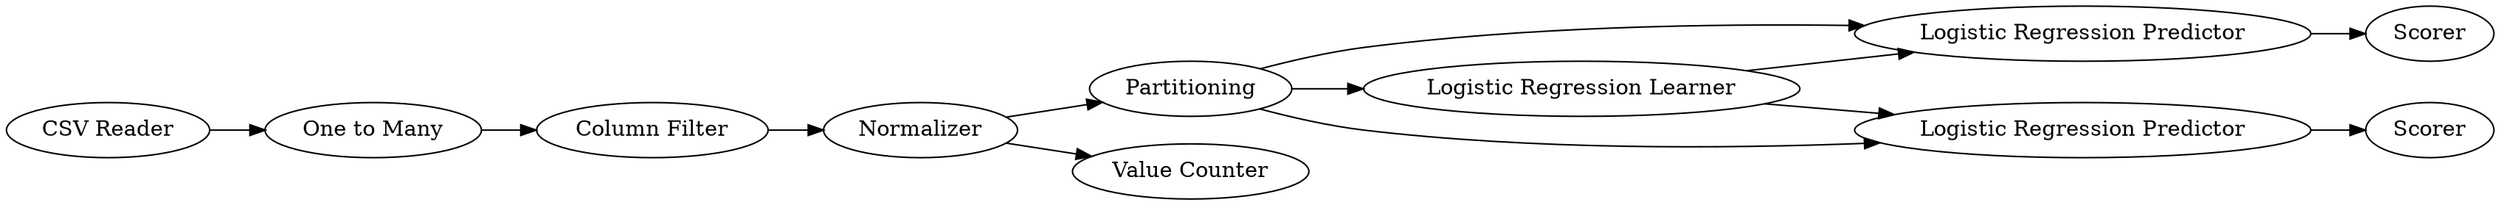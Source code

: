 digraph {
	1 -> 8
	4 -> 5
	3 -> 2
	2 -> 10
	12 -> 3
	4 -> 10
	2 -> 5
	3 -> 13
	10 -> 11
	5 -> 9
	2 -> 4
	8 -> 12
	5 [label="Logistic Regression Predictor"]
	13 [label="Value Counter"]
	1 [label="CSV Reader"]
	9 [label=Scorer]
	11 [label=Scorer]
	4 [label="Logistic Regression Learner"]
	8 [label="One to Many"]
	12 [label="Column Filter"]
	3 [label=Normalizer]
	2 [label=Partitioning]
	10 [label="Logistic Regression Predictor"]
	rankdir=LR
}
